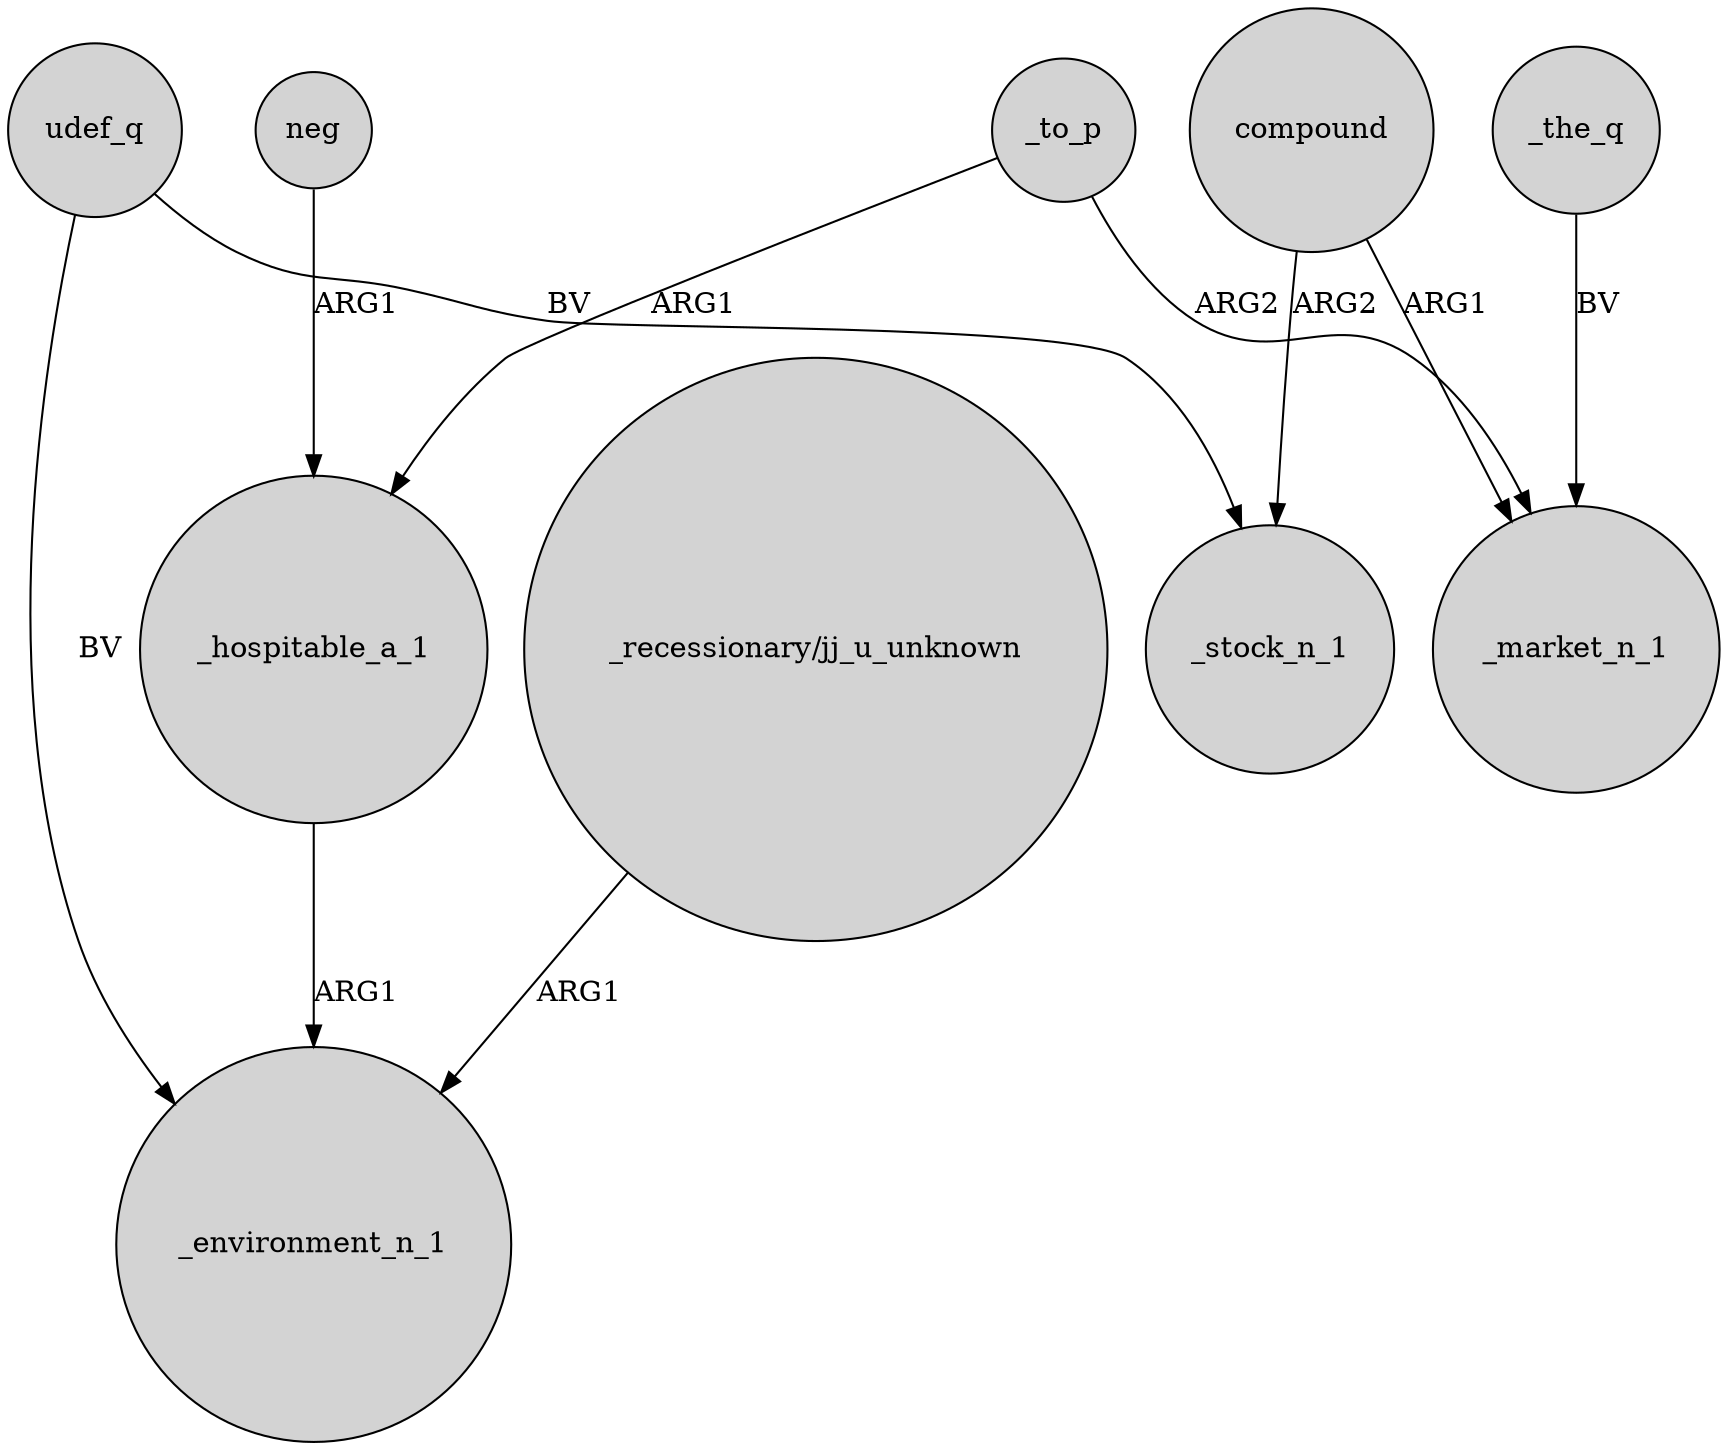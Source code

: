 digraph {
	node [shape=circle style=filled]
	neg -> _hospitable_a_1 [label=ARG1]
	udef_q -> _stock_n_1 [label=BV]
	_to_p -> _hospitable_a_1 [label=ARG1]
	compound -> _market_n_1 [label=ARG1]
	_the_q -> _market_n_1 [label=BV]
	"_recessionary/jj_u_unknown" -> _environment_n_1 [label=ARG1]
	udef_q -> _environment_n_1 [label=BV]
	_hospitable_a_1 -> _environment_n_1 [label=ARG1]
	compound -> _stock_n_1 [label=ARG2]
	_to_p -> _market_n_1 [label=ARG2]
}
